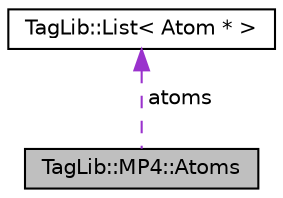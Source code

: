 digraph "TagLib::MP4::Atoms"
{
  edge [fontname="Helvetica",fontsize="10",labelfontname="Helvetica",labelfontsize="10"];
  node [fontname="Helvetica",fontsize="10",shape=record];
  Node1 [label="TagLib::MP4::Atoms",height=0.2,width=0.4,color="black", fillcolor="grey75", style="filled" fontcolor="black"];
  Node2 -> Node1 [dir="back",color="darkorchid3",fontsize="10",style="dashed",label=" atoms" ,fontname="Helvetica"];
  Node2 [label="TagLib::List\< Atom * \>",height=0.2,width=0.4,color="black", fillcolor="white", style="filled",URL="$class_tag_lib_1_1_list.html"];
}
